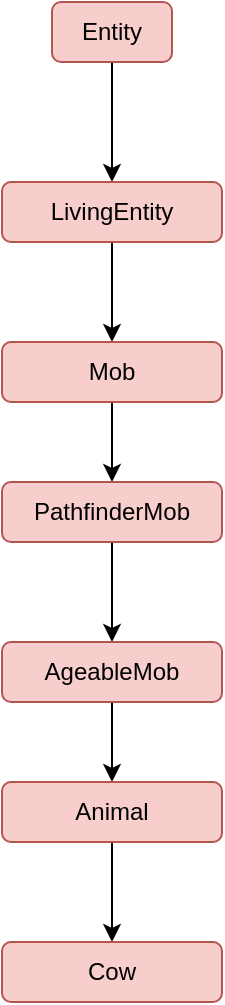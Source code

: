 <mxfile version="14.9.9" type="github">
  <diagram id="mNcazdYqrScGo-ckMxGz" name="Page-1">
    <mxGraphModel dx="868" dy="450" grid="1" gridSize="10" guides="1" tooltips="1" connect="1" arrows="1" fold="1" page="1" pageScale="1" pageWidth="827" pageHeight="1169" math="0" shadow="0">
      <root>
        <mxCell id="0" />
        <mxCell id="1" parent="0" />
        <mxCell id="RiHJJ9DkwgQ9yB0pSNqF-4" style="edgeStyle=orthogonalEdgeStyle;rounded=0;orthogonalLoop=1;jettySize=auto;html=1;exitX=0.5;exitY=1;exitDx=0;exitDy=0;" parent="1" source="RiHJJ9DkwgQ9yB0pSNqF-1" target="RiHJJ9DkwgQ9yB0pSNqF-2" edge="1">
          <mxGeometry relative="1" as="geometry" />
        </mxCell>
        <mxCell id="RiHJJ9DkwgQ9yB0pSNqF-1" value="Entity" style="rounded=1;whiteSpace=wrap;html=1;fillColor=#f8cecc;strokeColor=#b85450;" parent="1" vertex="1">
          <mxGeometry x="180" y="210" width="60" height="30" as="geometry" />
        </mxCell>
        <mxCell id="opqzNrTBNq9YU01EjQXV-1" style="edgeStyle=orthogonalEdgeStyle;rounded=0;orthogonalLoop=1;jettySize=auto;html=1;exitX=0.5;exitY=1;exitDx=0;exitDy=0;" edge="1" parent="1" source="RiHJJ9DkwgQ9yB0pSNqF-2" target="RiHJJ9DkwgQ9yB0pSNqF-6">
          <mxGeometry relative="1" as="geometry" />
        </mxCell>
        <mxCell id="RiHJJ9DkwgQ9yB0pSNqF-2" value="LivingEntity" style="rounded=1;whiteSpace=wrap;html=1;fillColor=#f8cecc;strokeColor=#b85450;" parent="1" vertex="1">
          <mxGeometry x="155" y="300" width="110" height="30" as="geometry" />
        </mxCell>
        <mxCell id="RiHJJ9DkwgQ9yB0pSNqF-13" style="edgeStyle=orthogonalEdgeStyle;rounded=0;orthogonalLoop=1;jettySize=auto;html=1;exitX=0.5;exitY=1;exitDx=0;exitDy=0;" parent="1" source="RiHJJ9DkwgQ9yB0pSNqF-6" target="RiHJJ9DkwgQ9yB0pSNqF-7" edge="1">
          <mxGeometry relative="1" as="geometry" />
        </mxCell>
        <mxCell id="RiHJJ9DkwgQ9yB0pSNqF-6" value="Mob" style="rounded=1;whiteSpace=wrap;html=1;fillColor=#f8cecc;strokeColor=#b85450;" parent="1" vertex="1">
          <mxGeometry x="155" y="380" width="110" height="30" as="geometry" />
        </mxCell>
        <mxCell id="RiHJJ9DkwgQ9yB0pSNqF-14" style="edgeStyle=orthogonalEdgeStyle;rounded=0;orthogonalLoop=1;jettySize=auto;html=1;exitX=0.5;exitY=1;exitDx=0;exitDy=0;entryX=0.5;entryY=0;entryDx=0;entryDy=0;" parent="1" source="RiHJJ9DkwgQ9yB0pSNqF-7" target="RiHJJ9DkwgQ9yB0pSNqF-9" edge="1">
          <mxGeometry relative="1" as="geometry" />
        </mxCell>
        <mxCell id="RiHJJ9DkwgQ9yB0pSNqF-7" value="PathfinderMob" style="rounded=1;whiteSpace=wrap;html=1;fillColor=#f8cecc;strokeColor=#b85450;" parent="1" vertex="1">
          <mxGeometry x="155" y="450" width="110" height="30" as="geometry" />
        </mxCell>
        <mxCell id="RiHJJ9DkwgQ9yB0pSNqF-15" style="edgeStyle=orthogonalEdgeStyle;rounded=0;orthogonalLoop=1;jettySize=auto;html=1;exitX=0.5;exitY=1;exitDx=0;exitDy=0;entryX=0.5;entryY=0;entryDx=0;entryDy=0;" parent="1" source="RiHJJ9DkwgQ9yB0pSNqF-9" target="RiHJJ9DkwgQ9yB0pSNqF-10" edge="1">
          <mxGeometry relative="1" as="geometry" />
        </mxCell>
        <mxCell id="RiHJJ9DkwgQ9yB0pSNqF-9" value="AgeableMob" style="rounded=1;whiteSpace=wrap;html=1;fillColor=#f8cecc;strokeColor=#b85450;" parent="1" vertex="1">
          <mxGeometry x="155" y="530" width="110" height="30" as="geometry" />
        </mxCell>
        <mxCell id="RiHJJ9DkwgQ9yB0pSNqF-16" style="edgeStyle=orthogonalEdgeStyle;rounded=0;orthogonalLoop=1;jettySize=auto;html=1;exitX=0.5;exitY=1;exitDx=0;exitDy=0;entryX=0.5;entryY=0;entryDx=0;entryDy=0;" parent="1" source="RiHJJ9DkwgQ9yB0pSNqF-10" target="RiHJJ9DkwgQ9yB0pSNqF-11" edge="1">
          <mxGeometry relative="1" as="geometry" />
        </mxCell>
        <mxCell id="RiHJJ9DkwgQ9yB0pSNqF-10" value="Animal" style="rounded=1;whiteSpace=wrap;html=1;fillColor=#f8cecc;strokeColor=#b85450;" parent="1" vertex="1">
          <mxGeometry x="155" y="600" width="110" height="30" as="geometry" />
        </mxCell>
        <mxCell id="RiHJJ9DkwgQ9yB0pSNqF-11" value="Cow" style="rounded=1;whiteSpace=wrap;html=1;fillColor=#f8cecc;strokeColor=#b85450;" parent="1" vertex="1">
          <mxGeometry x="155" y="680" width="110" height="30" as="geometry" />
        </mxCell>
      </root>
    </mxGraphModel>
  </diagram>
</mxfile>

